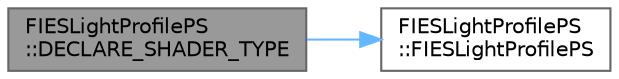 digraph "FIESLightProfilePS::DECLARE_SHADER_TYPE"
{
 // INTERACTIVE_SVG=YES
 // LATEX_PDF_SIZE
  bgcolor="transparent";
  edge [fontname=Helvetica,fontsize=10,labelfontname=Helvetica,labelfontsize=10];
  node [fontname=Helvetica,fontsize=10,shape=box,height=0.2,width=0.4];
  rankdir="LR";
  Node1 [id="Node000001",label="FIESLightProfilePS\l::DECLARE_SHADER_TYPE",height=0.2,width=0.4,color="gray40", fillcolor="grey60", style="filled", fontcolor="black",tooltip=" "];
  Node1 -> Node2 [id="edge1_Node000001_Node000002",color="steelblue1",style="solid",tooltip=" "];
  Node2 [id="Node000002",label="FIESLightProfilePS\l::FIESLightProfilePS",height=0.2,width=0.4,color="grey40", fillcolor="white", style="filled",URL="$dc/d34/classFIESLightProfilePS.html#acf94e7c0cd06aaecd3b68356961d0fcf",tooltip=" "];
}
